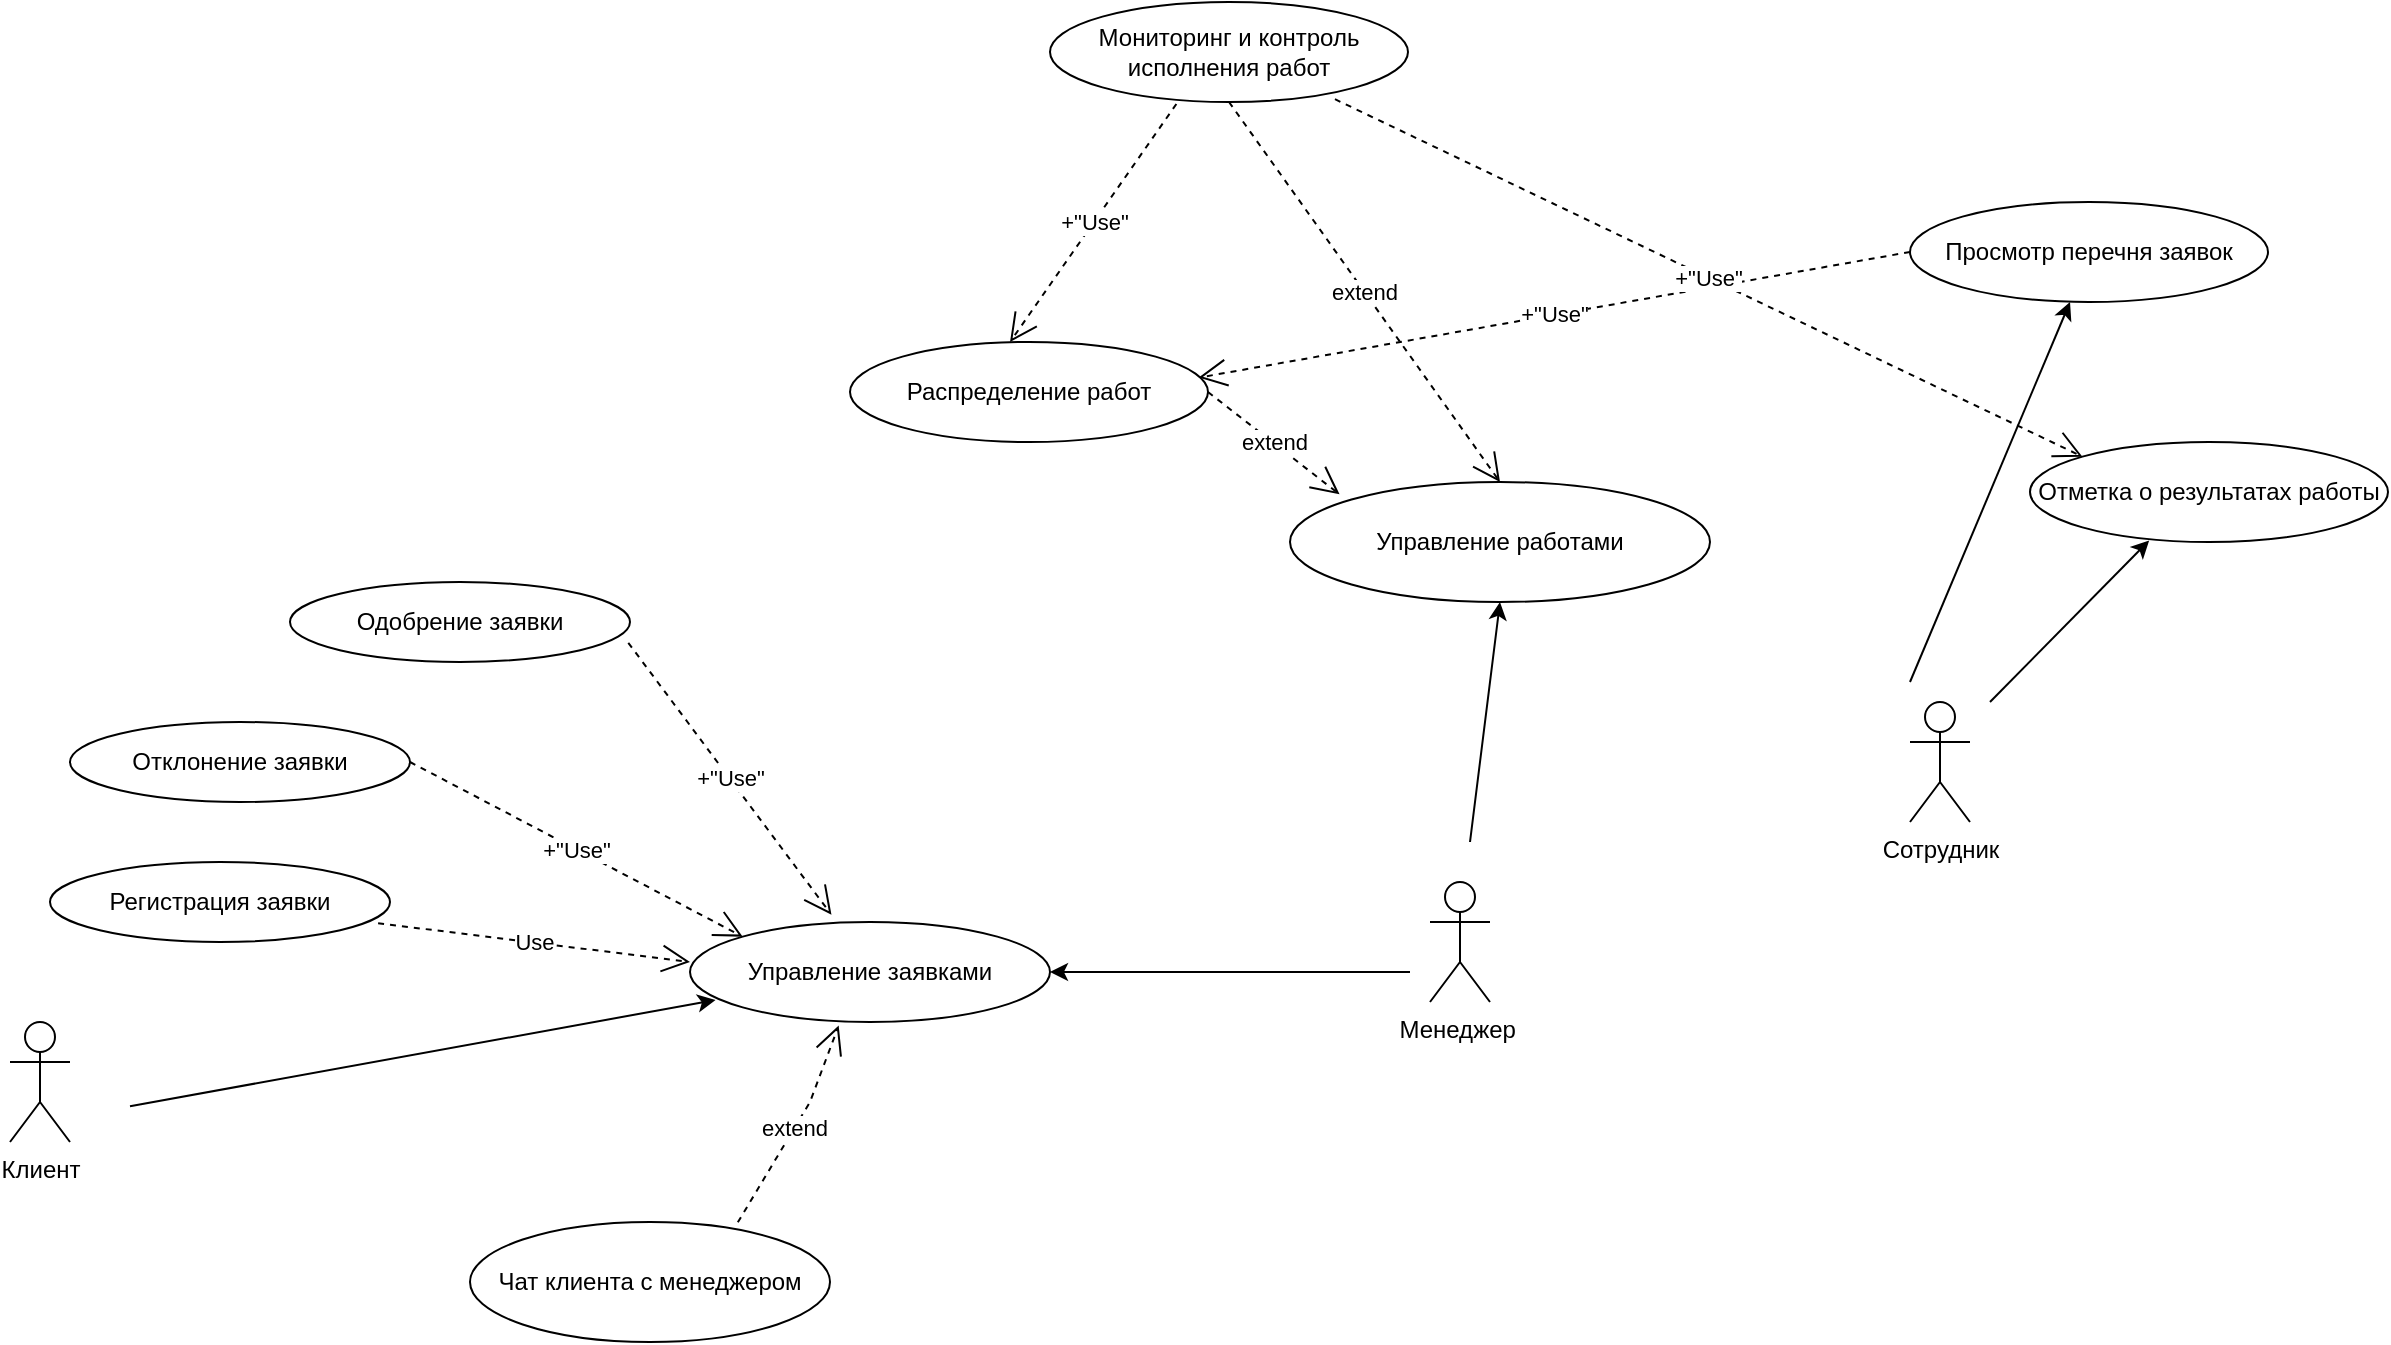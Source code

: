 <mxfile version="24.0.4" type="device">
  <diagram name="Страница — 1" id="hpcqmDAEL-qFYl_b-NKz">
    <mxGraphModel dx="1036" dy="1775" grid="1" gridSize="10" guides="1" tooltips="1" connect="1" arrows="1" fold="1" page="1" pageScale="1" pageWidth="827" pageHeight="1169" math="0" shadow="0">
      <root>
        <mxCell id="0" />
        <mxCell id="1" parent="0" />
        <mxCell id="POXndRT3YnSwv3Ul7oUL-1" value="Клиент" style="shape=umlActor;verticalLabelPosition=bottom;verticalAlign=top;html=1;outlineConnect=0;" parent="1" vertex="1">
          <mxGeometry x="570" y="330" width="30" height="60" as="geometry" />
        </mxCell>
        <mxCell id="POXndRT3YnSwv3Ul7oUL-2" value="Менеджер&amp;nbsp;" style="shape=umlActor;verticalLabelPosition=bottom;verticalAlign=top;html=1;outlineConnect=0;" parent="1" vertex="1">
          <mxGeometry x="1280" y="260" width="30" height="60" as="geometry" />
        </mxCell>
        <mxCell id="POXndRT3YnSwv3Ul7oUL-7" value="Чат клиента с менеджером" style="ellipse;whiteSpace=wrap;html=1;" parent="1" vertex="1">
          <mxGeometry x="800" y="430" width="180" height="60" as="geometry" />
        </mxCell>
        <mxCell id="POXndRT3YnSwv3Ul7oUL-21" value="Управление заявками" style="ellipse;whiteSpace=wrap;html=1;" parent="1" vertex="1">
          <mxGeometry x="910" y="280" width="180" height="50" as="geometry" />
        </mxCell>
        <mxCell id="POXndRT3YnSwv3Ul7oUL-22" value="Отклонение заявки" style="ellipse;whiteSpace=wrap;html=1;" parent="1" vertex="1">
          <mxGeometry x="600" y="180" width="170" height="40" as="geometry" />
        </mxCell>
        <mxCell id="POXndRT3YnSwv3Ul7oUL-23" value="Одобрение заявки" style="ellipse;whiteSpace=wrap;html=1;" parent="1" vertex="1">
          <mxGeometry x="710" y="110" width="170" height="40" as="geometry" />
        </mxCell>
        <mxCell id="POXndRT3YnSwv3Ul7oUL-24" value="+&quot;Use&quot;" style="endArrow=open;endSize=12;dashed=1;html=1;rounded=0;exitX=0.995;exitY=0.76;exitDx=0;exitDy=0;exitPerimeter=0;entryX=0.393;entryY=-0.072;entryDx=0;entryDy=0;entryPerimeter=0;" parent="1" source="POXndRT3YnSwv3Ul7oUL-23" target="POXndRT3YnSwv3Ul7oUL-21" edge="1">
          <mxGeometry width="160" relative="1" as="geometry">
            <mxPoint x="966" y="310" as="sourcePoint" />
            <mxPoint x="980" y="170" as="targetPoint" />
          </mxGeometry>
        </mxCell>
        <mxCell id="POXndRT3YnSwv3Ul7oUL-25" value="+&quot;Use&quot;" style="endArrow=open;endSize=12;dashed=1;html=1;rounded=0;exitX=1;exitY=0.5;exitDx=0;exitDy=0;entryX=0;entryY=0;entryDx=0;entryDy=0;" parent="1" source="POXndRT3YnSwv3Ul7oUL-22" target="POXndRT3YnSwv3Ul7oUL-21" edge="1">
          <mxGeometry width="160" relative="1" as="geometry">
            <mxPoint x="886" y="400" as="sourcePoint" />
            <mxPoint x="870" y="230" as="targetPoint" />
          </mxGeometry>
        </mxCell>
        <mxCell id="POXndRT3YnSwv3Ul7oUL-33" value="" style="endArrow=classic;html=1;rounded=0;entryX=0.071;entryY=0.78;entryDx=0;entryDy=0;entryPerimeter=0;" parent="1" target="POXndRT3YnSwv3Ul7oUL-21" edge="1">
          <mxGeometry width="50" height="50" relative="1" as="geometry">
            <mxPoint x="630" y="372.11" as="sourcePoint" />
            <mxPoint x="705.22" y="347.89" as="targetPoint" />
          </mxGeometry>
        </mxCell>
        <mxCell id="POXndRT3YnSwv3Ul7oUL-39" value="" style="endArrow=classic;html=1;rounded=0;entryX=1;entryY=0.5;entryDx=0;entryDy=0;" parent="1" target="POXndRT3YnSwv3Ul7oUL-21" edge="1">
          <mxGeometry width="50" height="50" relative="1" as="geometry">
            <mxPoint x="1270" y="305" as="sourcePoint" />
            <mxPoint x="1190" y="230" as="targetPoint" />
          </mxGeometry>
        </mxCell>
        <mxCell id="OjiDso5uCjIqZ7xK1kBr-2" value="extend" style="endArrow=open;endSize=12;dashed=1;html=1;rounded=0;exitX=0.744;exitY=0.003;exitDx=0;exitDy=0;exitPerimeter=0;entryX=0.413;entryY=1.036;entryDx=0;entryDy=0;entryPerimeter=0;" parent="1" source="POXndRT3YnSwv3Ul7oUL-7" target="POXndRT3YnSwv3Ul7oUL-21" edge="1">
          <mxGeometry width="160" relative="1" as="geometry">
            <mxPoint x="920" y="390" as="sourcePoint" />
            <mxPoint x="1000" y="400" as="targetPoint" />
            <Array as="points">
              <mxPoint x="970" y="370" />
            </Array>
          </mxGeometry>
        </mxCell>
        <mxCell id="OjiDso5uCjIqZ7xK1kBr-3" value="Регистрация заявки" style="ellipse;whiteSpace=wrap;html=1;" parent="1" vertex="1">
          <mxGeometry x="590" y="250" width="170" height="40" as="geometry" />
        </mxCell>
        <mxCell id="OjiDso5uCjIqZ7xK1kBr-5" value="Use" style="endArrow=open;endSize=12;dashed=1;html=1;rounded=0;exitX=0.965;exitY=0.765;exitDx=0;exitDy=0;exitPerimeter=0;" parent="1" source="OjiDso5uCjIqZ7xK1kBr-3" edge="1">
          <mxGeometry width="160" relative="1" as="geometry">
            <mxPoint x="730" y="300" as="sourcePoint" />
            <mxPoint x="910" y="300" as="targetPoint" />
          </mxGeometry>
        </mxCell>
        <mxCell id="OjiDso5uCjIqZ7xK1kBr-6" value="Управление работами" style="ellipse;whiteSpace=wrap;html=1;" parent="1" vertex="1">
          <mxGeometry x="1210" y="60" width="210" height="60" as="geometry" />
        </mxCell>
        <mxCell id="OjiDso5uCjIqZ7xK1kBr-7" value="Сотрудник" style="shape=umlActor;verticalLabelPosition=bottom;verticalAlign=top;html=1;outlineConnect=0;" parent="1" vertex="1">
          <mxGeometry x="1520" y="170" width="30" height="60" as="geometry" />
        </mxCell>
        <mxCell id="OjiDso5uCjIqZ7xK1kBr-9" value="" style="endArrow=classic;html=1;rounded=0;entryX=0.5;entryY=1;entryDx=0;entryDy=0;" parent="1" target="OjiDso5uCjIqZ7xK1kBr-6" edge="1">
          <mxGeometry width="50" height="50" relative="1" as="geometry">
            <mxPoint x="1300" y="240" as="sourcePoint" />
            <mxPoint x="1350" y="190" as="targetPoint" />
          </mxGeometry>
        </mxCell>
        <mxCell id="OjiDso5uCjIqZ7xK1kBr-10" value="" style="endArrow=classic;html=1;rounded=0;entryX=0.333;entryY=0.984;entryDx=0;entryDy=0;entryPerimeter=0;" parent="1" target="OjiDso5uCjIqZ7xK1kBr-15" edge="1">
          <mxGeometry width="50" height="50" relative="1" as="geometry">
            <mxPoint x="1560" y="170" as="sourcePoint" />
            <mxPoint x="1480" y="170" as="targetPoint" />
            <Array as="points" />
          </mxGeometry>
        </mxCell>
        <mxCell id="OjiDso5uCjIqZ7xK1kBr-11" value="Распределение работ" style="ellipse;whiteSpace=wrap;html=1;" parent="1" vertex="1">
          <mxGeometry x="990" y="-10" width="179" height="50" as="geometry" />
        </mxCell>
        <mxCell id="OjiDso5uCjIqZ7xK1kBr-13" value="Мониторинг и контроль исполнения работ" style="ellipse;whiteSpace=wrap;html=1;" parent="1" vertex="1">
          <mxGeometry x="1090" y="-180" width="179" height="50" as="geometry" />
        </mxCell>
        <mxCell id="OjiDso5uCjIqZ7xK1kBr-14" value="Просмотр перечня заявок" style="ellipse;whiteSpace=wrap;html=1;" parent="1" vertex="1">
          <mxGeometry x="1520" y="-80" width="179" height="50" as="geometry" />
        </mxCell>
        <mxCell id="OjiDso5uCjIqZ7xK1kBr-15" value="Отметка о результатах работы" style="ellipse;whiteSpace=wrap;html=1;" parent="1" vertex="1">
          <mxGeometry x="1580" y="40" width="179" height="50" as="geometry" />
        </mxCell>
        <mxCell id="OjiDso5uCjIqZ7xK1kBr-16" value="" style="endArrow=classic;html=1;rounded=0;entryX=0.447;entryY=1;entryDx=0;entryDy=0;entryPerimeter=0;" parent="1" target="OjiDso5uCjIqZ7xK1kBr-14" edge="1">
          <mxGeometry width="50" height="50" relative="1" as="geometry">
            <mxPoint x="1520" y="160" as="sourcePoint" />
            <mxPoint x="1520" y="65" as="targetPoint" />
            <Array as="points" />
          </mxGeometry>
        </mxCell>
        <mxCell id="OjiDso5uCjIqZ7xK1kBr-17" value="extend" style="endArrow=open;endSize=12;dashed=1;html=1;rounded=0;exitX=1;exitY=0.5;exitDx=0;exitDy=0;entryX=0.118;entryY=0.103;entryDx=0;entryDy=0;entryPerimeter=0;" parent="1" source="OjiDso5uCjIqZ7xK1kBr-11" target="OjiDso5uCjIqZ7xK1kBr-6" edge="1">
          <mxGeometry width="160" relative="1" as="geometry">
            <mxPoint x="1190" y="30" as="sourcePoint" />
            <mxPoint x="1350" y="30" as="targetPoint" />
          </mxGeometry>
        </mxCell>
        <mxCell id="OjiDso5uCjIqZ7xK1kBr-18" value="extend" style="endArrow=open;endSize=12;dashed=1;html=1;rounded=0;exitX=0.5;exitY=1;exitDx=0;exitDy=0;entryX=0.5;entryY=0;entryDx=0;entryDy=0;" parent="1" source="OjiDso5uCjIqZ7xK1kBr-13" target="OjiDso5uCjIqZ7xK1kBr-6" edge="1">
          <mxGeometry width="160" relative="1" as="geometry">
            <mxPoint x="1260" y="-10" as="sourcePoint" />
            <mxPoint x="1326" y="41" as="targetPoint" />
          </mxGeometry>
        </mxCell>
        <mxCell id="OjiDso5uCjIqZ7xK1kBr-19" value="+&quot;Use&quot;" style="endArrow=open;endSize=12;dashed=1;html=1;rounded=0;exitX=0;exitY=0.5;exitDx=0;exitDy=0;entryX=0.974;entryY=0.356;entryDx=0;entryDy=0;entryPerimeter=0;" parent="1" source="OjiDso5uCjIqZ7xK1kBr-14" target="OjiDso5uCjIqZ7xK1kBr-11" edge="1">
          <mxGeometry width="160" relative="1" as="geometry">
            <mxPoint x="1298" y="110" as="sourcePoint" />
            <mxPoint x="1190" y="-28" as="targetPoint" />
          </mxGeometry>
        </mxCell>
        <mxCell id="OjiDso5uCjIqZ7xK1kBr-20" value="+&quot;Use&quot;" style="endArrow=open;endSize=12;dashed=1;html=1;rounded=0;exitX=0.353;exitY=1.02;exitDx=0;exitDy=0;entryX=0.447;entryY=0;entryDx=0;entryDy=0;entryPerimeter=0;exitPerimeter=0;" parent="1" source="OjiDso5uCjIqZ7xK1kBr-13" target="OjiDso5uCjIqZ7xK1kBr-11" edge="1">
          <mxGeometry width="160" relative="1" as="geometry">
            <mxPoint x="1169" y="-103" as="sourcePoint" />
            <mxPoint x="883" y="-60" as="targetPoint" />
          </mxGeometry>
        </mxCell>
        <mxCell id="OjiDso5uCjIqZ7xK1kBr-21" value="+&quot;Use&quot;" style="endArrow=open;endSize=12;dashed=1;html=1;rounded=0;exitX=0.796;exitY=0.972;exitDx=0;exitDy=0;entryX=0;entryY=0;entryDx=0;entryDy=0;exitPerimeter=0;" parent="1" source="OjiDso5uCjIqZ7xK1kBr-13" target="OjiDso5uCjIqZ7xK1kBr-15" edge="1">
          <mxGeometry width="160" relative="1" as="geometry">
            <mxPoint x="1470" y="-15" as="sourcePoint" />
            <mxPoint x="1184" y="28" as="targetPoint" />
          </mxGeometry>
        </mxCell>
      </root>
    </mxGraphModel>
  </diagram>
</mxfile>
